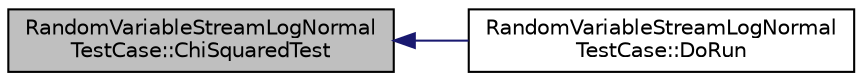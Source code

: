 digraph "RandomVariableStreamLogNormalTestCase::ChiSquaredTest"
{
  edge [fontname="Helvetica",fontsize="10",labelfontname="Helvetica",labelfontsize="10"];
  node [fontname="Helvetica",fontsize="10",shape=record];
  rankdir="LR";
  Node1 [label="RandomVariableStreamLogNormal\lTestCase::ChiSquaredTest",height=0.2,width=0.4,color="black", fillcolor="grey75", style="filled", fontcolor="black"];
  Node1 -> Node2 [dir="back",color="midnightblue",fontsize="10",style="solid"];
  Node2 [label="RandomVariableStreamLogNormal\lTestCase::DoRun",height=0.2,width=0.4,color="black", fillcolor="white", style="filled",URL="$d6/d33/classRandomVariableStreamLogNormalTestCase.html#ab6ee956d829eb26ba949e3a4d99c6996",tooltip="Implementation to actually run this TestCase. "];
}
